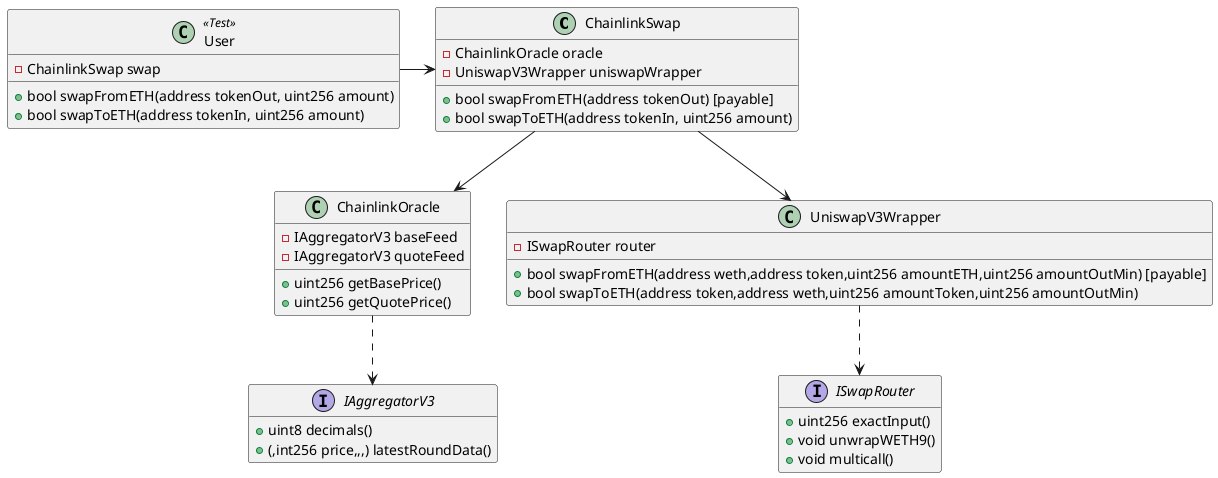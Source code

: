 @startuml ChainlinkSwapUML

class ChainlinkSwap {
	- ChainlinkOracle oracle
	- UniswapV3Wrapper uniswapWrapper

	+ bool swapFromETH(address tokenOut) [payable]
	+ bool swapToETH(address tokenIn, uint256 amount)
}

class ChainlinkOracle {
	- IAggregatorV3 baseFeed
	- IAggregatorV3 quoteFeed

	+ uint256 getBasePrice()
	+ uint256 getQuotePrice()
}

class UniswapV3Wrapper {
	- ISwapRouter router

	+ bool swapFromETH(address weth,address token,uint256 amountETH,uint256 amountOutMin) [payable]
	+ bool swapToETH(address token,address weth,uint256 amountToken,uint256 amountOutMin)
}

interface ISwapRouter {
	+ uint256 exactInput()
	+ void unwrapWETH9()
	+ void multicall()
}
hide ISwapRouter attributes

interface IAggregatorV3 {
	+ uint8 decimals()
	+ (,int256 price,,,) latestRoundData()
}
hide IAggregatorV3 attributes

ChainlinkSwap --> ChainlinkOracle
ChainlinkSwap --> UniswapV3Wrapper
UniswapV3Wrapper ..> ISwapRouter
ChainlinkOracle ..> IAggregatorV3

class User << Test >> {
	- ChainlinkSwap swap
	
	+ bool swapFromETH(address tokenOut, uint256 amount)
	+ bool swapToETH(address tokenIn, uint256 amount)
}
User -> ChainlinkSwap

@enduml

' https://plantuml.com/class-diagram
